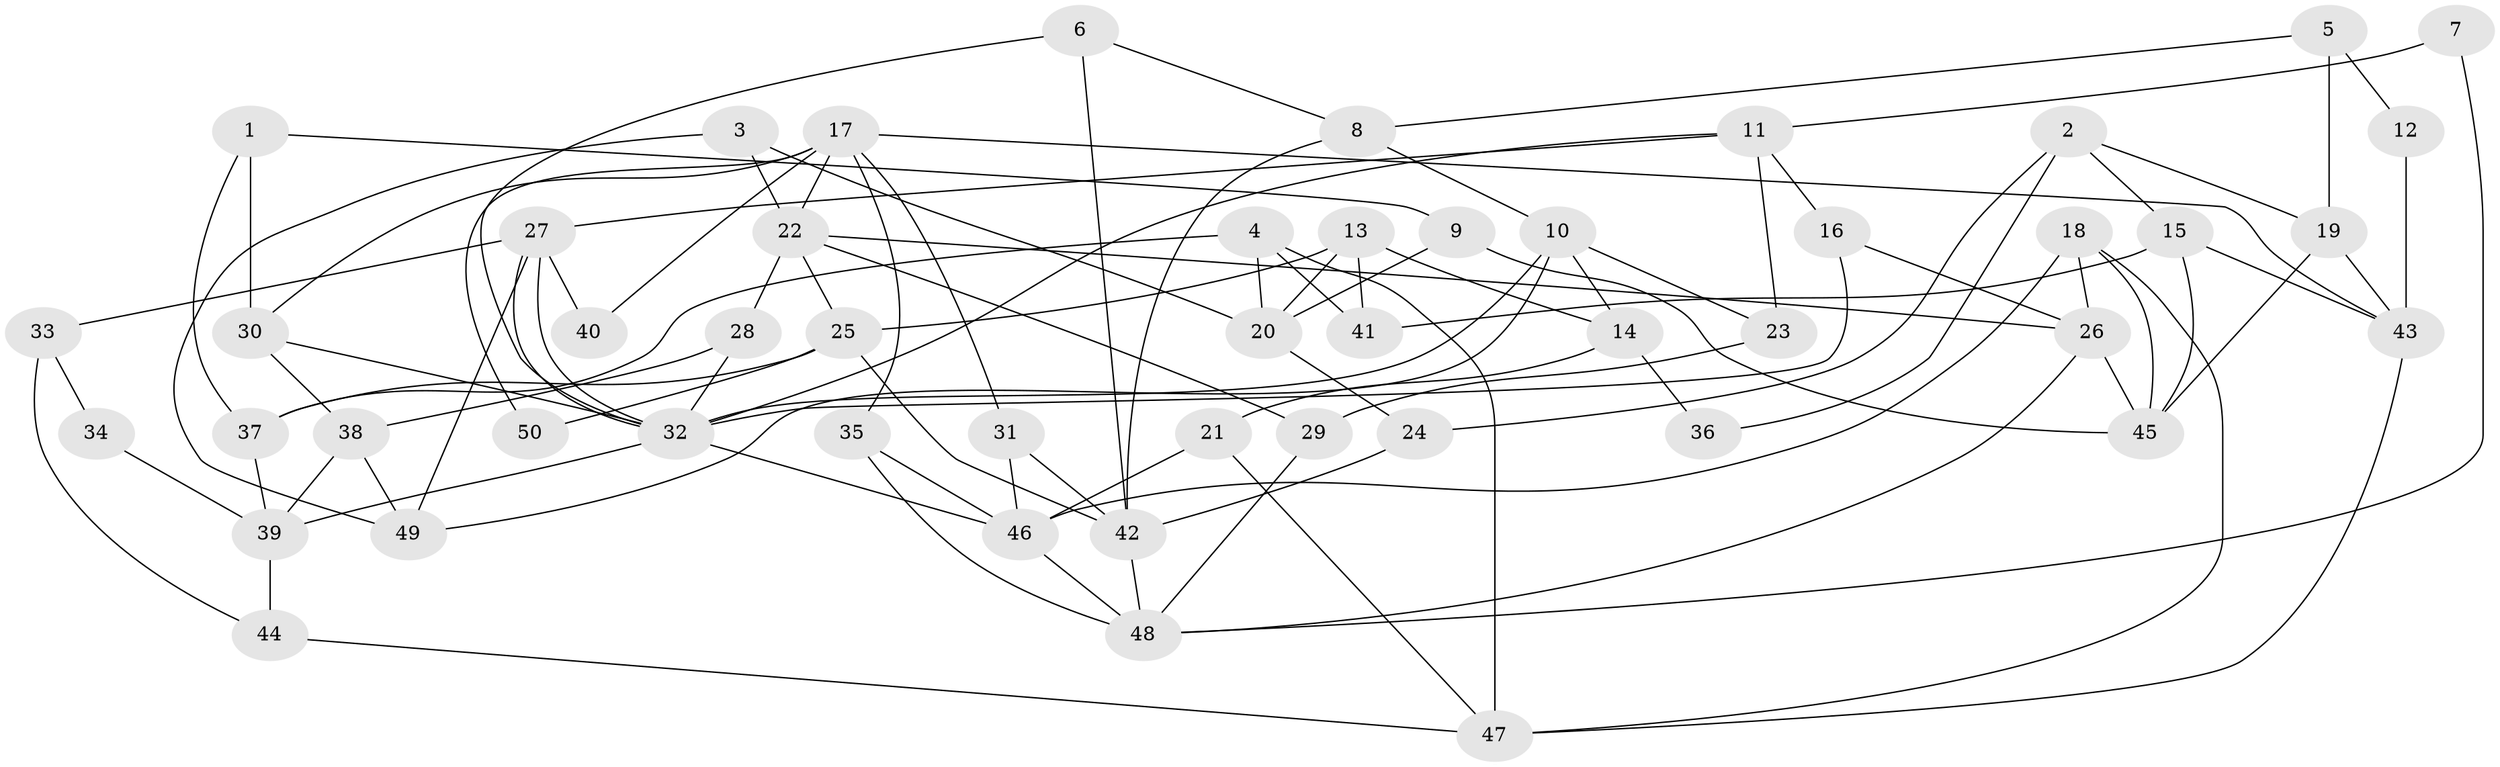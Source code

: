 // Generated by graph-tools (version 1.1) at 2025/36/03/09/25 02:36:05]
// undirected, 50 vertices, 100 edges
graph export_dot {
graph [start="1"]
  node [color=gray90,style=filled];
  1;
  2;
  3;
  4;
  5;
  6;
  7;
  8;
  9;
  10;
  11;
  12;
  13;
  14;
  15;
  16;
  17;
  18;
  19;
  20;
  21;
  22;
  23;
  24;
  25;
  26;
  27;
  28;
  29;
  30;
  31;
  32;
  33;
  34;
  35;
  36;
  37;
  38;
  39;
  40;
  41;
  42;
  43;
  44;
  45;
  46;
  47;
  48;
  49;
  50;
  1 -- 37;
  1 -- 30;
  1 -- 9;
  2 -- 19;
  2 -- 24;
  2 -- 15;
  2 -- 36;
  3 -- 49;
  3 -- 20;
  3 -- 22;
  4 -- 41;
  4 -- 37;
  4 -- 20;
  4 -- 47;
  5 -- 19;
  5 -- 8;
  5 -- 12;
  6 -- 42;
  6 -- 32;
  6 -- 8;
  7 -- 11;
  7 -- 48;
  8 -- 10;
  8 -- 42;
  9 -- 45;
  9 -- 20;
  10 -- 49;
  10 -- 32;
  10 -- 14;
  10 -- 23;
  11 -- 16;
  11 -- 32;
  11 -- 23;
  11 -- 27;
  12 -- 43;
  13 -- 20;
  13 -- 14;
  13 -- 25;
  13 -- 41;
  14 -- 21;
  14 -- 36;
  15 -- 43;
  15 -- 41;
  15 -- 45;
  16 -- 26;
  16 -- 32;
  17 -- 22;
  17 -- 35;
  17 -- 30;
  17 -- 31;
  17 -- 40;
  17 -- 43;
  17 -- 50;
  18 -- 26;
  18 -- 45;
  18 -- 46;
  18 -- 47;
  19 -- 45;
  19 -- 43;
  20 -- 24;
  21 -- 46;
  21 -- 47;
  22 -- 29;
  22 -- 25;
  22 -- 26;
  22 -- 28;
  23 -- 29;
  24 -- 42;
  25 -- 37;
  25 -- 42;
  25 -- 50;
  26 -- 48;
  26 -- 45;
  27 -- 32;
  27 -- 32;
  27 -- 33;
  27 -- 40;
  27 -- 49;
  28 -- 32;
  28 -- 38;
  29 -- 48;
  30 -- 32;
  30 -- 38;
  31 -- 42;
  31 -- 46;
  32 -- 46;
  32 -- 39;
  33 -- 44;
  33 -- 34;
  34 -- 39;
  35 -- 46;
  35 -- 48;
  37 -- 39;
  38 -- 39;
  38 -- 49;
  39 -- 44;
  42 -- 48;
  43 -- 47;
  44 -- 47;
  46 -- 48;
}
